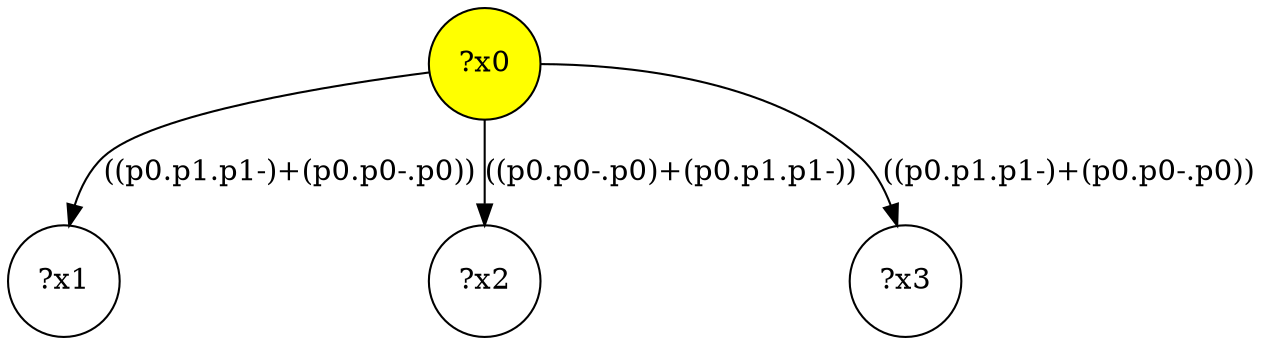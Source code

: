 digraph g {
	x0 [fillcolor="yellow", style="filled," shape=circle, label="?x0"];
	x1 [shape=circle, label="?x1"];
	x0 -> x1 [label="((p0.p1.p1-)+(p0.p0-.p0))"];
	x2 [shape=circle, label="?x2"];
	x0 -> x2 [label="((p0.p0-.p0)+(p0.p1.p1-))"];
	x3 [shape=circle, label="?x3"];
	x0 -> x3 [label="((p0.p1.p1-)+(p0.p0-.p0))"];
}
